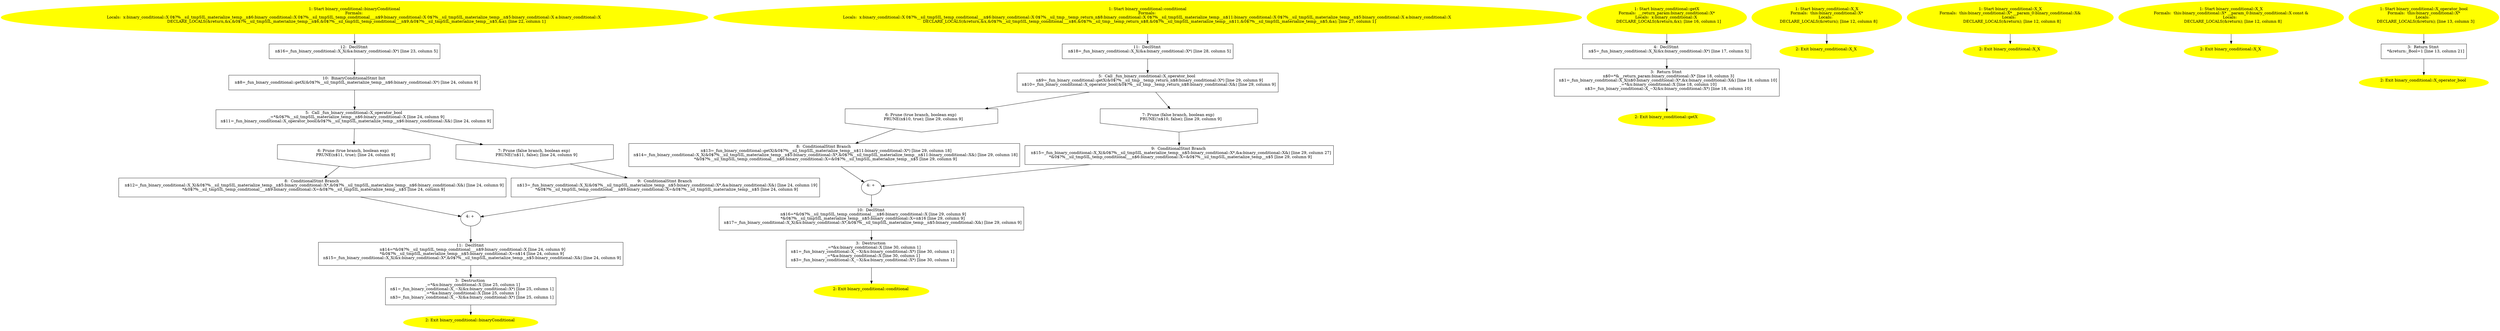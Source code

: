 /* @generated */
digraph cfg {
"binaryConditional#binary_conditional#15641211300815748363.a0f7e256e24b7117cb94c66e5aa27a30_1" [label="1: Start binary_conditional::binaryConditional\nFormals: \nLocals:  x:binary_conditional::X 0$?%__sil_tmpSIL_materialize_temp__n$6:binary_conditional::X 0$?%__sil_tmpSIL_temp_conditional___n$9:binary_conditional::X 0$?%__sil_tmpSIL_materialize_temp__n$5:binary_conditional::X a:binary_conditional::X \n   DECLARE_LOCALS(&return,&x,&0$?%__sil_tmpSIL_materialize_temp__n$6,&0$?%__sil_tmpSIL_temp_conditional___n$9,&0$?%__sil_tmpSIL_materialize_temp__n$5,&a); [line 22, column 1]\n " color=yellow style=filled]
	

	 "binaryConditional#binary_conditional#15641211300815748363.a0f7e256e24b7117cb94c66e5aa27a30_1" -> "binaryConditional#binary_conditional#15641211300815748363.a0f7e256e24b7117cb94c66e5aa27a30_12" ;
"binaryConditional#binary_conditional#15641211300815748363.a0f7e256e24b7117cb94c66e5aa27a30_2" [label="2: Exit binary_conditional::binaryConditional \n  " color=yellow style=filled]
	

"binaryConditional#binary_conditional#15641211300815748363.a0f7e256e24b7117cb94c66e5aa27a30_3" [label="3:  Destruction \n   _=*&x:binary_conditional::X [line 25, column 1]\n  n$1=_fun_binary_conditional::X_~X(&x:binary_conditional::X*) [line 25, column 1]\n  _=*&a:binary_conditional::X [line 25, column 1]\n  n$3=_fun_binary_conditional::X_~X(&a:binary_conditional::X*) [line 25, column 1]\n " shape="box"]
	

	 "binaryConditional#binary_conditional#15641211300815748363.a0f7e256e24b7117cb94c66e5aa27a30_3" -> "binaryConditional#binary_conditional#15641211300815748363.a0f7e256e24b7117cb94c66e5aa27a30_2" ;
"binaryConditional#binary_conditional#15641211300815748363.a0f7e256e24b7117cb94c66e5aa27a30_4" [label="4: + \n  " ]
	

	 "binaryConditional#binary_conditional#15641211300815748363.a0f7e256e24b7117cb94c66e5aa27a30_4" -> "binaryConditional#binary_conditional#15641211300815748363.a0f7e256e24b7117cb94c66e5aa27a30_11" ;
"binaryConditional#binary_conditional#15641211300815748363.a0f7e256e24b7117cb94c66e5aa27a30_5" [label="5:  Call _fun_binary_conditional::X_operator_bool \n   _=*&0$?%__sil_tmpSIL_materialize_temp__n$6:binary_conditional::X [line 24, column 9]\n  n$11=_fun_binary_conditional::X_operator_bool(&0$?%__sil_tmpSIL_materialize_temp__n$6:binary_conditional::X&) [line 24, column 9]\n " shape="box"]
	

	 "binaryConditional#binary_conditional#15641211300815748363.a0f7e256e24b7117cb94c66e5aa27a30_5" -> "binaryConditional#binary_conditional#15641211300815748363.a0f7e256e24b7117cb94c66e5aa27a30_6" ;
	 "binaryConditional#binary_conditional#15641211300815748363.a0f7e256e24b7117cb94c66e5aa27a30_5" -> "binaryConditional#binary_conditional#15641211300815748363.a0f7e256e24b7117cb94c66e5aa27a30_7" ;
"binaryConditional#binary_conditional#15641211300815748363.a0f7e256e24b7117cb94c66e5aa27a30_6" [label="6: Prune (true branch, boolean exp) \n   PRUNE(n$11, true); [line 24, column 9]\n " shape="invhouse"]
	

	 "binaryConditional#binary_conditional#15641211300815748363.a0f7e256e24b7117cb94c66e5aa27a30_6" -> "binaryConditional#binary_conditional#15641211300815748363.a0f7e256e24b7117cb94c66e5aa27a30_8" ;
"binaryConditional#binary_conditional#15641211300815748363.a0f7e256e24b7117cb94c66e5aa27a30_7" [label="7: Prune (false branch, boolean exp) \n   PRUNE(!n$11, false); [line 24, column 9]\n " shape="invhouse"]
	

	 "binaryConditional#binary_conditional#15641211300815748363.a0f7e256e24b7117cb94c66e5aa27a30_7" -> "binaryConditional#binary_conditional#15641211300815748363.a0f7e256e24b7117cb94c66e5aa27a30_9" ;
"binaryConditional#binary_conditional#15641211300815748363.a0f7e256e24b7117cb94c66e5aa27a30_8" [label="8:  ConditionalStmt Branch \n   n$12=_fun_binary_conditional::X_X(&0$?%__sil_tmpSIL_materialize_temp__n$5:binary_conditional::X*,&0$?%__sil_tmpSIL_materialize_temp__n$6:binary_conditional::X&) [line 24, column 9]\n  *&0$?%__sil_tmpSIL_temp_conditional___n$9:binary_conditional::X=&0$?%__sil_tmpSIL_materialize_temp__n$5 [line 24, column 9]\n " shape="box"]
	

	 "binaryConditional#binary_conditional#15641211300815748363.a0f7e256e24b7117cb94c66e5aa27a30_8" -> "binaryConditional#binary_conditional#15641211300815748363.a0f7e256e24b7117cb94c66e5aa27a30_4" ;
"binaryConditional#binary_conditional#15641211300815748363.a0f7e256e24b7117cb94c66e5aa27a30_9" [label="9:  ConditionalStmt Branch \n   n$13=_fun_binary_conditional::X_X(&0$?%__sil_tmpSIL_materialize_temp__n$5:binary_conditional::X*,&a:binary_conditional::X&) [line 24, column 19]\n  *&0$?%__sil_tmpSIL_temp_conditional___n$9:binary_conditional::X=&0$?%__sil_tmpSIL_materialize_temp__n$5 [line 24, column 9]\n " shape="box"]
	

	 "binaryConditional#binary_conditional#15641211300815748363.a0f7e256e24b7117cb94c66e5aa27a30_9" -> "binaryConditional#binary_conditional#15641211300815748363.a0f7e256e24b7117cb94c66e5aa27a30_4" ;
"binaryConditional#binary_conditional#15641211300815748363.a0f7e256e24b7117cb94c66e5aa27a30_10" [label="10:  BinaryConditionalStmt Init \n   n$8=_fun_binary_conditional::getX(&0$?%__sil_tmpSIL_materialize_temp__n$6:binary_conditional::X*) [line 24, column 9]\n " shape="box"]
	

	 "binaryConditional#binary_conditional#15641211300815748363.a0f7e256e24b7117cb94c66e5aa27a30_10" -> "binaryConditional#binary_conditional#15641211300815748363.a0f7e256e24b7117cb94c66e5aa27a30_5" ;
"binaryConditional#binary_conditional#15641211300815748363.a0f7e256e24b7117cb94c66e5aa27a30_11" [label="11:  DeclStmt \n   n$14=*&0$?%__sil_tmpSIL_temp_conditional___n$9:binary_conditional::X [line 24, column 9]\n  *&0$?%__sil_tmpSIL_materialize_temp__n$5:binary_conditional::X=n$14 [line 24, column 9]\n  n$15=_fun_binary_conditional::X_X(&x:binary_conditional::X*,&0$?%__sil_tmpSIL_materialize_temp__n$5:binary_conditional::X&) [line 24, column 9]\n " shape="box"]
	

	 "binaryConditional#binary_conditional#15641211300815748363.a0f7e256e24b7117cb94c66e5aa27a30_11" -> "binaryConditional#binary_conditional#15641211300815748363.a0f7e256e24b7117cb94c66e5aa27a30_3" ;
"binaryConditional#binary_conditional#15641211300815748363.a0f7e256e24b7117cb94c66e5aa27a30_12" [label="12:  DeclStmt \n   n$16=_fun_binary_conditional::X_X(&a:binary_conditional::X*) [line 23, column 5]\n " shape="box"]
	

	 "binaryConditional#binary_conditional#15641211300815748363.a0f7e256e24b7117cb94c66e5aa27a30_12" -> "binaryConditional#binary_conditional#15641211300815748363.a0f7e256e24b7117cb94c66e5aa27a30_10" ;
"conditional#binary_conditional#4777209206611953450.41decaebdce6325bd31c1d47d4647c45_1" [label="1: Start binary_conditional::conditional\nFormals: \nLocals:  x:binary_conditional::X 0$?%__sil_tmpSIL_temp_conditional___n$6:binary_conditional::X 0$?%__sil_tmp__temp_return_n$8:binary_conditional::X 0$?%__sil_tmpSIL_materialize_temp__n$11:binary_conditional::X 0$?%__sil_tmpSIL_materialize_temp__n$5:binary_conditional::X a:binary_conditional::X \n   DECLARE_LOCALS(&return,&x,&0$?%__sil_tmpSIL_temp_conditional___n$6,&0$?%__sil_tmp__temp_return_n$8,&0$?%__sil_tmpSIL_materialize_temp__n$11,&0$?%__sil_tmpSIL_materialize_temp__n$5,&a); [line 27, column 1]\n " color=yellow style=filled]
	

	 "conditional#binary_conditional#4777209206611953450.41decaebdce6325bd31c1d47d4647c45_1" -> "conditional#binary_conditional#4777209206611953450.41decaebdce6325bd31c1d47d4647c45_11" ;
"conditional#binary_conditional#4777209206611953450.41decaebdce6325bd31c1d47d4647c45_2" [label="2: Exit binary_conditional::conditional \n  " color=yellow style=filled]
	

"conditional#binary_conditional#4777209206611953450.41decaebdce6325bd31c1d47d4647c45_3" [label="3:  Destruction \n   _=*&x:binary_conditional::X [line 30, column 1]\n  n$1=_fun_binary_conditional::X_~X(&x:binary_conditional::X*) [line 30, column 1]\n  _=*&a:binary_conditional::X [line 30, column 1]\n  n$3=_fun_binary_conditional::X_~X(&a:binary_conditional::X*) [line 30, column 1]\n " shape="box"]
	

	 "conditional#binary_conditional#4777209206611953450.41decaebdce6325bd31c1d47d4647c45_3" -> "conditional#binary_conditional#4777209206611953450.41decaebdce6325bd31c1d47d4647c45_2" ;
"conditional#binary_conditional#4777209206611953450.41decaebdce6325bd31c1d47d4647c45_4" [label="4: + \n  " ]
	

	 "conditional#binary_conditional#4777209206611953450.41decaebdce6325bd31c1d47d4647c45_4" -> "conditional#binary_conditional#4777209206611953450.41decaebdce6325bd31c1d47d4647c45_10" ;
"conditional#binary_conditional#4777209206611953450.41decaebdce6325bd31c1d47d4647c45_5" [label="5:  Call _fun_binary_conditional::X_operator_bool \n   n$9=_fun_binary_conditional::getX(&0$?%__sil_tmp__temp_return_n$8:binary_conditional::X*) [line 29, column 9]\n  n$10=_fun_binary_conditional::X_operator_bool(&0$?%__sil_tmp__temp_return_n$8:binary_conditional::X&) [line 29, column 9]\n " shape="box"]
	

	 "conditional#binary_conditional#4777209206611953450.41decaebdce6325bd31c1d47d4647c45_5" -> "conditional#binary_conditional#4777209206611953450.41decaebdce6325bd31c1d47d4647c45_6" ;
	 "conditional#binary_conditional#4777209206611953450.41decaebdce6325bd31c1d47d4647c45_5" -> "conditional#binary_conditional#4777209206611953450.41decaebdce6325bd31c1d47d4647c45_7" ;
"conditional#binary_conditional#4777209206611953450.41decaebdce6325bd31c1d47d4647c45_6" [label="6: Prune (true branch, boolean exp) \n   PRUNE(n$10, true); [line 29, column 9]\n " shape="invhouse"]
	

	 "conditional#binary_conditional#4777209206611953450.41decaebdce6325bd31c1d47d4647c45_6" -> "conditional#binary_conditional#4777209206611953450.41decaebdce6325bd31c1d47d4647c45_8" ;
"conditional#binary_conditional#4777209206611953450.41decaebdce6325bd31c1d47d4647c45_7" [label="7: Prune (false branch, boolean exp) \n   PRUNE(!n$10, false); [line 29, column 9]\n " shape="invhouse"]
	

	 "conditional#binary_conditional#4777209206611953450.41decaebdce6325bd31c1d47d4647c45_7" -> "conditional#binary_conditional#4777209206611953450.41decaebdce6325bd31c1d47d4647c45_9" ;
"conditional#binary_conditional#4777209206611953450.41decaebdce6325bd31c1d47d4647c45_8" [label="8:  ConditionalStmt Branch \n   n$13=_fun_binary_conditional::getX(&0$?%__sil_tmpSIL_materialize_temp__n$11:binary_conditional::X*) [line 29, column 18]\n  n$14=_fun_binary_conditional::X_X(&0$?%__sil_tmpSIL_materialize_temp__n$5:binary_conditional::X*,&0$?%__sil_tmpSIL_materialize_temp__n$11:binary_conditional::X&) [line 29, column 18]\n  *&0$?%__sil_tmpSIL_temp_conditional___n$6:binary_conditional::X=&0$?%__sil_tmpSIL_materialize_temp__n$5 [line 29, column 9]\n " shape="box"]
	

	 "conditional#binary_conditional#4777209206611953450.41decaebdce6325bd31c1d47d4647c45_8" -> "conditional#binary_conditional#4777209206611953450.41decaebdce6325bd31c1d47d4647c45_4" ;
"conditional#binary_conditional#4777209206611953450.41decaebdce6325bd31c1d47d4647c45_9" [label="9:  ConditionalStmt Branch \n   n$15=_fun_binary_conditional::X_X(&0$?%__sil_tmpSIL_materialize_temp__n$5:binary_conditional::X*,&a:binary_conditional::X&) [line 29, column 27]\n  *&0$?%__sil_tmpSIL_temp_conditional___n$6:binary_conditional::X=&0$?%__sil_tmpSIL_materialize_temp__n$5 [line 29, column 9]\n " shape="box"]
	

	 "conditional#binary_conditional#4777209206611953450.41decaebdce6325bd31c1d47d4647c45_9" -> "conditional#binary_conditional#4777209206611953450.41decaebdce6325bd31c1d47d4647c45_4" ;
"conditional#binary_conditional#4777209206611953450.41decaebdce6325bd31c1d47d4647c45_10" [label="10:  DeclStmt \n   n$16=*&0$?%__sil_tmpSIL_temp_conditional___n$6:binary_conditional::X [line 29, column 9]\n  *&0$?%__sil_tmpSIL_materialize_temp__n$5:binary_conditional::X=n$16 [line 29, column 9]\n  n$17=_fun_binary_conditional::X_X(&x:binary_conditional::X*,&0$?%__sil_tmpSIL_materialize_temp__n$5:binary_conditional::X&) [line 29, column 9]\n " shape="box"]
	

	 "conditional#binary_conditional#4777209206611953450.41decaebdce6325bd31c1d47d4647c45_10" -> "conditional#binary_conditional#4777209206611953450.41decaebdce6325bd31c1d47d4647c45_3" ;
"conditional#binary_conditional#4777209206611953450.41decaebdce6325bd31c1d47d4647c45_11" [label="11:  DeclStmt \n   n$18=_fun_binary_conditional::X_X(&a:binary_conditional::X*) [line 28, column 5]\n " shape="box"]
	

	 "conditional#binary_conditional#4777209206611953450.41decaebdce6325bd31c1d47d4647c45_11" -> "conditional#binary_conditional#4777209206611953450.41decaebdce6325bd31c1d47d4647c45_5" ;
"getX#binary_conditional#7708042186122353096.ec6c66051810049a5e5688caadbf0f96_1" [label="1: Start binary_conditional::getX\nFormals:  __return_param:binary_conditional::X*\nLocals:  x:binary_conditional::X \n   DECLARE_LOCALS(&return,&x); [line 16, column 1]\n " color=yellow style=filled]
	

	 "getX#binary_conditional#7708042186122353096.ec6c66051810049a5e5688caadbf0f96_1" -> "getX#binary_conditional#7708042186122353096.ec6c66051810049a5e5688caadbf0f96_4" ;
"getX#binary_conditional#7708042186122353096.ec6c66051810049a5e5688caadbf0f96_2" [label="2: Exit binary_conditional::getX \n  " color=yellow style=filled]
	

"getX#binary_conditional#7708042186122353096.ec6c66051810049a5e5688caadbf0f96_3" [label="3:  Return Stmt \n   n$0=*&__return_param:binary_conditional::X* [line 18, column 3]\n  n$1=_fun_binary_conditional::X_X(n$0:binary_conditional::X*,&x:binary_conditional::X&) [line 18, column 10]\n  _=*&x:binary_conditional::X [line 18, column 10]\n  n$3=_fun_binary_conditional::X_~X(&x:binary_conditional::X*) [line 18, column 10]\n " shape="box"]
	

	 "getX#binary_conditional#7708042186122353096.ec6c66051810049a5e5688caadbf0f96_3" -> "getX#binary_conditional#7708042186122353096.ec6c66051810049a5e5688caadbf0f96_2" ;
"getX#binary_conditional#7708042186122353096.ec6c66051810049a5e5688caadbf0f96_4" [label="4:  DeclStmt \n   n$5=_fun_binary_conditional::X_X(&x:binary_conditional::X*) [line 17, column 5]\n " shape="box"]
	

	 "getX#binary_conditional#7708042186122353096.ec6c66051810049a5e5688caadbf0f96_4" -> "getX#binary_conditional#7708042186122353096.ec6c66051810049a5e5688caadbf0f96_3" ;
"X#X#binary_conditional#{14263889156663411855|constexpr}.2259daea109ab4ed7cb747998c1a8b38_1" [label="1: Start binary_conditional::X_X\nFormals:  this:binary_conditional::X*\nLocals:  \n   DECLARE_LOCALS(&return); [line 12, column 8]\n " color=yellow style=filled]
	

	 "X#X#binary_conditional#{14263889156663411855|constexpr}.2259daea109ab4ed7cb747998c1a8b38_1" -> "X#X#binary_conditional#{14263889156663411855|constexpr}.2259daea109ab4ed7cb747998c1a8b38_2" ;
"X#X#binary_conditional#{14263889156663411855|constexpr}.2259daea109ab4ed7cb747998c1a8b38_2" [label="2: Exit binary_conditional::X_X \n  " color=yellow style=filled]
	

"X#X#binary_conditional#{984623546922473120|constexpr}.75245961304dd439037ceba4c9251935_1" [label="1: Start binary_conditional::X_X\nFormals:  this:binary_conditional::X* __param_0:binary_conditional::X&\nLocals:  \n   DECLARE_LOCALS(&return); [line 12, column 8]\n " color=yellow style=filled]
	

	 "X#X#binary_conditional#{984623546922473120|constexpr}.75245961304dd439037ceba4c9251935_1" -> "X#X#binary_conditional#{984623546922473120|constexpr}.75245961304dd439037ceba4c9251935_2" ;
"X#X#binary_conditional#{984623546922473120|constexpr}.75245961304dd439037ceba4c9251935_2" [label="2: Exit binary_conditional::X_X \n  " color=yellow style=filled]
	

"X#X#binary_conditional#{9863553346576066468|constexpr}.13550d5872419d596c3c38205883714d_1" [label="1: Start binary_conditional::X_X\nFormals:  this:binary_conditional::X* __param_0:binary_conditional::X const &\nLocals:  \n   DECLARE_LOCALS(&return); [line 12, column 8]\n " color=yellow style=filled]
	

	 "X#X#binary_conditional#{9863553346576066468|constexpr}.13550d5872419d596c3c38205883714d_1" -> "X#X#binary_conditional#{9863553346576066468|constexpr}.13550d5872419d596c3c38205883714d_2" ;
"X#X#binary_conditional#{9863553346576066468|constexpr}.13550d5872419d596c3c38205883714d_2" [label="2: Exit binary_conditional::X_X \n  " color=yellow style=filled]
	

"operator_bool#X#binary_conditional#(663222161121279878).1074e20ff76c2575638dad4d7c1539a7_1" [label="1: Start binary_conditional::X_operator_bool\nFormals:  this:binary_conditional::X*\nLocals:  \n   DECLARE_LOCALS(&return); [line 13, column 3]\n " color=yellow style=filled]
	

	 "operator_bool#X#binary_conditional#(663222161121279878).1074e20ff76c2575638dad4d7c1539a7_1" -> "operator_bool#X#binary_conditional#(663222161121279878).1074e20ff76c2575638dad4d7c1539a7_3" ;
"operator_bool#X#binary_conditional#(663222161121279878).1074e20ff76c2575638dad4d7c1539a7_2" [label="2: Exit binary_conditional::X_operator_bool \n  " color=yellow style=filled]
	

"operator_bool#X#binary_conditional#(663222161121279878).1074e20ff76c2575638dad4d7c1539a7_3" [label="3:  Return Stmt \n   *&return:_Bool=1 [line 13, column 21]\n " shape="box"]
	

	 "operator_bool#X#binary_conditional#(663222161121279878).1074e20ff76c2575638dad4d7c1539a7_3" -> "operator_bool#X#binary_conditional#(663222161121279878).1074e20ff76c2575638dad4d7c1539a7_2" ;
}
